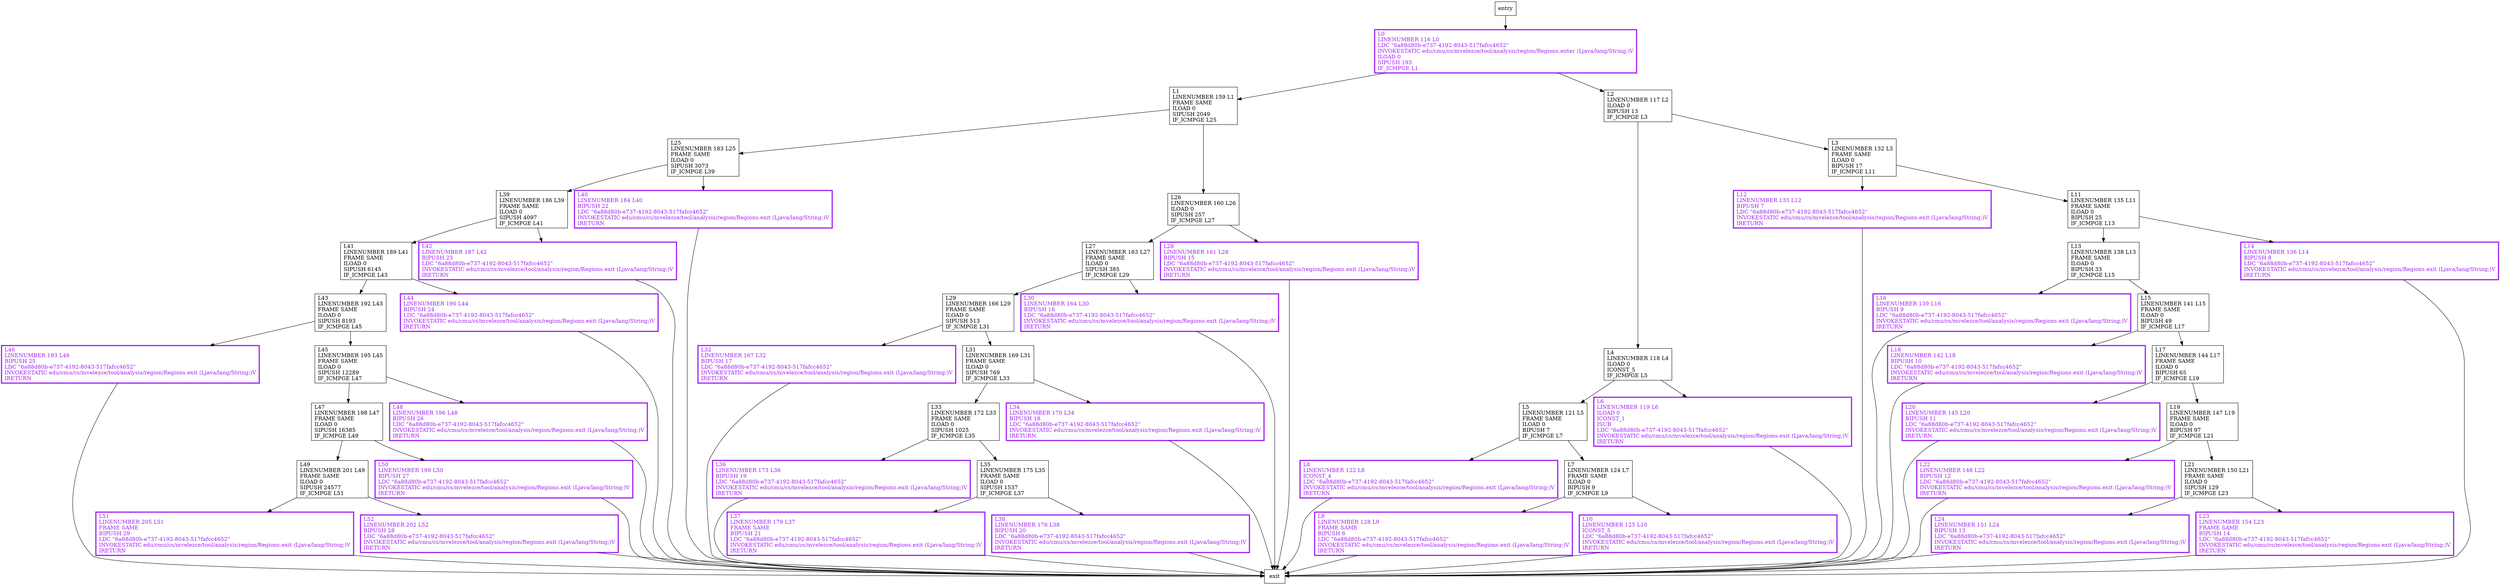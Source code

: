 digraph distSymbol {
node [shape=record];
480850182 [label="L25\lLINENUMBER 183 L25\lFRAME SAME\lILOAD 0\lSIPUSH 3073\lIF_ICMPGE L39\l"];
1397987589 [label="L20\lLINENUMBER 145 L20\lBIPUSH 11\lLDC \"6a88d80b-e737-4192-8043-517fafcc4652\"\lINVOKESTATIC edu/cmu/cs/mvelezce/tool/analysis/region/Regions.exit (Ljava/lang/String;)V\lIRETURN\l"];
1894747422 [label="L46\lLINENUMBER 193 L46\lBIPUSH 25\lLDC \"6a88d80b-e737-4192-8043-517fafcc4652\"\lINVOKESTATIC edu/cmu/cs/mvelezce/tool/analysis/region/Regions.exit (Ljava/lang/String;)V\lIRETURN\l"];
1829787533 [label="L49\lLINENUMBER 201 L49\lFRAME SAME\lILOAD 0\lSIPUSH 24577\lIF_ICMPGE L51\l"];
1712662404 [label="L33\lLINENUMBER 172 L33\lFRAME SAME\lILOAD 0\lSIPUSH 1025\lIF_ICMPGE L35\l"];
530967887 [label="L4\lLINENUMBER 118 L4\lILOAD 0\lICONST_5\lIF_ICMPGE L5\l"];
431774591 [label="L9\lLINENUMBER 128 L9\lFRAME SAME\lBIPUSH 6\lLDC \"6a88d80b-e737-4192-8043-517fafcc4652\"\lINVOKESTATIC edu/cmu/cs/mvelezce/tool/analysis/region/Regions.exit (Ljava/lang/String;)V\lIRETURN\l"];
1709460690 [label="L36\lLINENUMBER 173 L36\lBIPUSH 19\lLDC \"6a88d80b-e737-4192-8043-517fafcc4652\"\lINVOKESTATIC edu/cmu/cs/mvelezce/tool/analysis/region/Regions.exit (Ljava/lang/String;)V\lIRETURN\l"];
1629204556 [label="L50\lLINENUMBER 199 L50\lBIPUSH 27\lLDC \"6a88d80b-e737-4192-8043-517fafcc4652\"\lINVOKESTATIC edu/cmu/cs/mvelezce/tool/analysis/region/Regions.exit (Ljava/lang/String;)V\lIRETURN\l"];
893230698 [label="L51\lLINENUMBER 205 L51\lFRAME SAME\lBIPUSH 29\lLDC \"6a88d80b-e737-4192-8043-517fafcc4652\"\lINVOKESTATIC edu/cmu/cs/mvelezce/tool/analysis/region/Regions.exit (Ljava/lang/String;)V\lIRETURN\l"];
1636039728 [label="L39\lLINENUMBER 186 L39\lFRAME SAME\lILOAD 0\lSIPUSH 4097\lIF_ICMPGE L41\l"];
333819823 [label="L16\lLINENUMBER 139 L16\lBIPUSH 9\lLDC \"6a88d80b-e737-4192-8043-517fafcc4652\"\lINVOKESTATIC edu/cmu/cs/mvelezce/tool/analysis/region/Regions.exit (Ljava/lang/String;)V\lIRETURN\l"];
1303218153 [label="L45\lLINENUMBER 195 L45\lFRAME SAME\lILOAD 0\lSIPUSH 12289\lIF_ICMPGE L47\l"];
473659856 [label="L27\lLINENUMBER 163 L27\lFRAME SAME\lILOAD 0\lSIPUSH 385\lIF_ICMPGE L29\l"];
1404106837 [label="L47\lLINENUMBER 198 L47\lFRAME SAME\lILOAD 0\lSIPUSH 16385\lIF_ICMPGE L49\l"];
713191149 [label="L37\lLINENUMBER 179 L37\lFRAME SAME\lBIPUSH 21\lLDC \"6a88d80b-e737-4192-8043-517fafcc4652\"\lINVOKESTATIC edu/cmu/cs/mvelezce/tool/analysis/region/Regions.exit (Ljava/lang/String;)V\lIRETURN\l"];
834978316 [label="L35\lLINENUMBER 175 L35\lFRAME SAME\lILOAD 0\lSIPUSH 1537\lIF_ICMPGE L37\l"];
327556929 [label="L43\lLINENUMBER 192 L43\lFRAME SAME\lILOAD 0\lSIPUSH 8193\lIF_ICMPGE L45\l"];
1983939670 [label="L38\lLINENUMBER 176 L38\lBIPUSH 20\lLDC \"6a88d80b-e737-4192-8043-517fafcc4652\"\lINVOKESTATIC edu/cmu/cs/mvelezce/tool/analysis/region/Regions.exit (Ljava/lang/String;)V\lIRETURN\l"];
1234346394 [label="L34\lLINENUMBER 170 L34\lBIPUSH 18\lLDC \"6a88d80b-e737-4192-8043-517fafcc4652\"\lINVOKESTATIC edu/cmu/cs/mvelezce/tool/analysis/region/Regions.exit (Ljava/lang/String;)V\lIRETURN\l"];
1307303739 [label="L29\lLINENUMBER 166 L29\lFRAME SAME\lILOAD 0\lSIPUSH 513\lIF_ICMPGE L31\l"];
1128187070 [label="L3\lLINENUMBER 132 L3\lFRAME SAME\lILOAD 0\lBIPUSH 17\lIF_ICMPGE L11\l"];
1000575744 [label="L15\lLINENUMBER 141 L15\lFRAME SAME\lILOAD 0\lBIPUSH 49\lIF_ICMPGE L17\l"];
1465127104 [label="L10\lLINENUMBER 125 L10\lICONST_5\lLDC \"6a88d80b-e737-4192-8043-517fafcc4652\"\lINVOKESTATIC edu/cmu/cs/mvelezce/tool/analysis/region/Regions.exit (Ljava/lang/String;)V\lIRETURN\l"];
1248426509 [label="L18\lLINENUMBER 142 L18\lBIPUSH 10\lLDC \"6a88d80b-e737-4192-8043-517fafcc4652\"\lINVOKESTATIC edu/cmu/cs/mvelezce/tool/analysis/region/Regions.exit (Ljava/lang/String;)V\lIRETURN\l"];
647583387 [label="L17\lLINENUMBER 144 L17\lFRAME SAME\lILOAD 0\lBIPUSH 65\lIF_ICMPGE L19\l"];
1438597870 [label="L30\lLINENUMBER 164 L30\lBIPUSH 16\lLDC \"6a88d80b-e737-4192-8043-517fafcc4652\"\lINVOKESTATIC edu/cmu/cs/mvelezce/tool/analysis/region/Regions.exit (Ljava/lang/String;)V\lIRETURN\l"];
1964256282 [label="L32\lLINENUMBER 167 L32\lBIPUSH 17\lLDC \"6a88d80b-e737-4192-8043-517fafcc4652\"\lINVOKESTATIC edu/cmu/cs/mvelezce/tool/analysis/region/Regions.exit (Ljava/lang/String;)V\lIRETURN\l"];
642166286 [label="L40\lLINENUMBER 184 L40\lBIPUSH 22\lLDC \"6a88d80b-e737-4192-8043-517fafcc4652\"\lINVOKESTATIC edu/cmu/cs/mvelezce/tool/analysis/region/Regions.exit (Ljava/lang/String;)V\lIRETURN\l"];
1228028630 [label="L5\lLINENUMBER 121 L5\lFRAME SAME\lILOAD 0\lBIPUSH 7\lIF_ICMPGE L7\l"];
2071262816 [label="L0\lLINENUMBER 116 L0\lLDC \"6a88d80b-e737-4192-8043-517fafcc4652\"\lINVOKESTATIC edu/cmu/cs/mvelezce/tool/analysis/region/Regions.enter (Ljava/lang/String;)V\lILOAD 0\lSIPUSH 193\lIF_ICMPGE L1\l"];
1285755711 [label="L48\lLINENUMBER 196 L48\lBIPUSH 26\lLDC \"6a88d80b-e737-4192-8043-517fafcc4652\"\lINVOKESTATIC edu/cmu/cs/mvelezce/tool/analysis/region/Regions.exit (Ljava/lang/String;)V\lIRETURN\l"];
1717203562 [label="L13\lLINENUMBER 138 L13\lFRAME SAME\lILOAD 0\lBIPUSH 33\lIF_ICMPGE L15\l"];
1051364503 [label="L22\lLINENUMBER 148 L22\lBIPUSH 12\lLDC \"6a88d80b-e737-4192-8043-517fafcc4652\"\lINVOKESTATIC edu/cmu/cs/mvelezce/tool/analysis/region/Regions.exit (Ljava/lang/String;)V\lIRETURN\l"];
848746190 [label="L24\lLINENUMBER 151 L24\lBIPUSH 13\lLDC \"6a88d80b-e737-4192-8043-517fafcc4652\"\lINVOKESTATIC edu/cmu/cs/mvelezce/tool/analysis/region/Regions.exit (Ljava/lang/String;)V\lIRETURN\l"];
544130536 [label="L1\lLINENUMBER 159 L1\lFRAME SAME\lILOAD 0\lSIPUSH 2049\lIF_ICMPGE L25\l"];
481438613 [label="L2\lLINENUMBER 117 L2\lILOAD 0\lBIPUSH 13\lIF_ICMPGE L3\l"];
2109928386 [label="L23\lLINENUMBER 154 L23\lFRAME SAME\lBIPUSH 14\lLDC \"6a88d80b-e737-4192-8043-517fafcc4652\"\lINVOKESTATIC edu/cmu/cs/mvelezce/tool/analysis/region/Regions.exit (Ljava/lang/String;)V\lIRETURN\l"];
499557646 [label="L12\lLINENUMBER 133 L12\lBIPUSH 7\lLDC \"6a88d80b-e737-4192-8043-517fafcc4652\"\lINVOKESTATIC edu/cmu/cs/mvelezce/tool/analysis/region/Regions.exit (Ljava/lang/String;)V\lIRETURN\l"];
1098919187 [label="L8\lLINENUMBER 122 L8\lICONST_4\lLDC \"6a88d80b-e737-4192-8043-517fafcc4652\"\lINVOKESTATIC edu/cmu/cs/mvelezce/tool/analysis/region/Regions.exit (Ljava/lang/String;)V\lIRETURN\l"];
1641236761 [label="L52\lLINENUMBER 202 L52\lBIPUSH 28\lLDC \"6a88d80b-e737-4192-8043-517fafcc4652\"\lINVOKESTATIC edu/cmu/cs/mvelezce/tool/analysis/region/Regions.exit (Ljava/lang/String;)V\lIRETURN\l"];
302863472 [label="L31\lLINENUMBER 169 L31\lFRAME SAME\lILOAD 0\lSIPUSH 769\lIF_ICMPGE L33\l"];
1575940885 [label="L11\lLINENUMBER 135 L11\lFRAME SAME\lILOAD 0\lBIPUSH 25\lIF_ICMPGE L13\l"];
301972593 [label="L14\lLINENUMBER 136 L14\lBIPUSH 8\lLDC \"6a88d80b-e737-4192-8043-517fafcc4652\"\lINVOKESTATIC edu/cmu/cs/mvelezce/tool/analysis/region/Regions.exit (Ljava/lang/String;)V\lIRETURN\l"];
1066545274 [label="L21\lLINENUMBER 150 L21\lFRAME SAME\lILOAD 0\lSIPUSH 129\lIF_ICMPGE L23\l"];
1912568310 [label="L7\lLINENUMBER 124 L7\lFRAME SAME\lILOAD 0\lBIPUSH 9\lIF_ICMPGE L9\l"];
404745279 [label="L28\lLINENUMBER 161 L28\lBIPUSH 15\lLDC \"6a88d80b-e737-4192-8043-517fafcc4652\"\lINVOKESTATIC edu/cmu/cs/mvelezce/tool/analysis/region/Regions.exit (Ljava/lang/String;)V\lIRETURN\l"];
10745313 [label="L44\lLINENUMBER 190 L44\lBIPUSH 24\lLDC \"6a88d80b-e737-4192-8043-517fafcc4652\"\lINVOKESTATIC edu/cmu/cs/mvelezce/tool/analysis/region/Regions.exit (Ljava/lang/String;)V\lIRETURN\l"];
529160493 [label="L41\lLINENUMBER 189 L41\lFRAME SAME\lILOAD 0\lSIPUSH 6145\lIF_ICMPGE L43\l"];
1980618800 [label="L26\lLINENUMBER 160 L26\lILOAD 0\lSIPUSH 257\lIF_ICMPGE L27\l"];
1838812350 [label="L42\lLINENUMBER 187 L42\lBIPUSH 23\lLDC \"6a88d80b-e737-4192-8043-517fafcc4652\"\lINVOKESTATIC edu/cmu/cs/mvelezce/tool/analysis/region/Regions.exit (Ljava/lang/String;)V\lIRETURN\l"];
1154572006 [label="L6\lLINENUMBER 119 L6\lILOAD 0\lICONST_1\lISUB\lLDC \"6a88d80b-e737-4192-8043-517fafcc4652\"\lINVOKESTATIC edu/cmu/cs/mvelezce/tool/analysis/region/Regions.exit (Ljava/lang/String;)V\lIRETURN\l"];
1836436435 [label="L19\lLINENUMBER 147 L19\lFRAME SAME\lILOAD 0\lBIPUSH 97\lIF_ICMPGE L21\l"];
entry;
exit;
480850182 -> 642166286;
480850182 -> 1636039728;
1397987589 -> exit;
1894747422 -> exit;
1829787533 -> 893230698;
1829787533 -> 1641236761;
1712662404 -> 1709460690;
1712662404 -> 834978316;
530967887 -> 1228028630;
530967887 -> 1154572006;
431774591 -> exit;
1709460690 -> exit;
1629204556 -> exit;
893230698 -> exit;
1636039728 -> 1838812350;
1636039728 -> 529160493;
333819823 -> exit;
1303218153 -> 1404106837;
1303218153 -> 1285755711;
473659856 -> 1307303739;
473659856 -> 1438597870;
1404106837 -> 1829787533;
1404106837 -> 1629204556;
713191149 -> exit;
834978316 -> 713191149;
834978316 -> 1983939670;
327556929 -> 1894747422;
327556929 -> 1303218153;
1983939670 -> exit;
entry -> 2071262816;
1234346394 -> exit;
1307303739 -> 1964256282;
1307303739 -> 302863472;
1128187070 -> 499557646;
1128187070 -> 1575940885;
1000575744 -> 1248426509;
1000575744 -> 647583387;
1465127104 -> exit;
1248426509 -> exit;
647583387 -> 1397987589;
647583387 -> 1836436435;
1438597870 -> exit;
1964256282 -> exit;
642166286 -> exit;
1228028630 -> 1912568310;
1228028630 -> 1098919187;
2071262816 -> 544130536;
2071262816 -> 481438613;
1285755711 -> exit;
1717203562 -> 1000575744;
1717203562 -> 333819823;
1051364503 -> exit;
848746190 -> exit;
544130536 -> 480850182;
544130536 -> 1980618800;
481438613 -> 1128187070;
481438613 -> 530967887;
2109928386 -> exit;
499557646 -> exit;
1098919187 -> exit;
1641236761 -> exit;
302863472 -> 1234346394;
302863472 -> 1712662404;
1575940885 -> 301972593;
1575940885 -> 1717203562;
301972593 -> exit;
1066545274 -> 2109928386;
1066545274 -> 848746190;
1912568310 -> 431774591;
1912568310 -> 1465127104;
404745279 -> exit;
10745313 -> exit;
529160493 -> 10745313;
529160493 -> 327556929;
1980618800 -> 404745279;
1980618800 -> 473659856;
1838812350 -> exit;
1154572006 -> exit;
1836436435 -> 1066545274;
1836436435 -> 1051364503;
642166286[fontcolor="purple", penwidth=3, color="purple"];
1397987589[fontcolor="purple", penwidth=3, color="purple"];
1894747422[fontcolor="purple", penwidth=3, color="purple"];
431774591[fontcolor="purple", penwidth=3, color="purple"];
2071262816[fontcolor="purple", penwidth=3, color="purple"];
1709460690[fontcolor="purple", penwidth=3, color="purple"];
1629204556[fontcolor="purple", penwidth=3, color="purple"];
893230698[fontcolor="purple", penwidth=3, color="purple"];
1285755711[fontcolor="purple", penwidth=3, color="purple"];
1051364503[fontcolor="purple", penwidth=3, color="purple"];
848746190[fontcolor="purple", penwidth=3, color="purple"];
333819823[fontcolor="purple", penwidth=3, color="purple"];
2109928386[fontcolor="purple", penwidth=3, color="purple"];
499557646[fontcolor="purple", penwidth=3, color="purple"];
1098919187[fontcolor="purple", penwidth=3, color="purple"];
1641236761[fontcolor="purple", penwidth=3, color="purple"];
301972593[fontcolor="purple", penwidth=3, color="purple"];
713191149[fontcolor="purple", penwidth=3, color="purple"];
404745279[fontcolor="purple", penwidth=3, color="purple"];
10745313[fontcolor="purple", penwidth=3, color="purple"];
1983939670[fontcolor="purple", penwidth=3, color="purple"];
1234346394[fontcolor="purple", penwidth=3, color="purple"];
1465127104[fontcolor="purple", penwidth=3, color="purple"];
1248426509[fontcolor="purple", penwidth=3, color="purple"];
1838812350[fontcolor="purple", penwidth=3, color="purple"];
1438597870[fontcolor="purple", penwidth=3, color="purple"];
1964256282[fontcolor="purple", penwidth=3, color="purple"];
1154572006[fontcolor="purple", penwidth=3, color="purple"];
}
